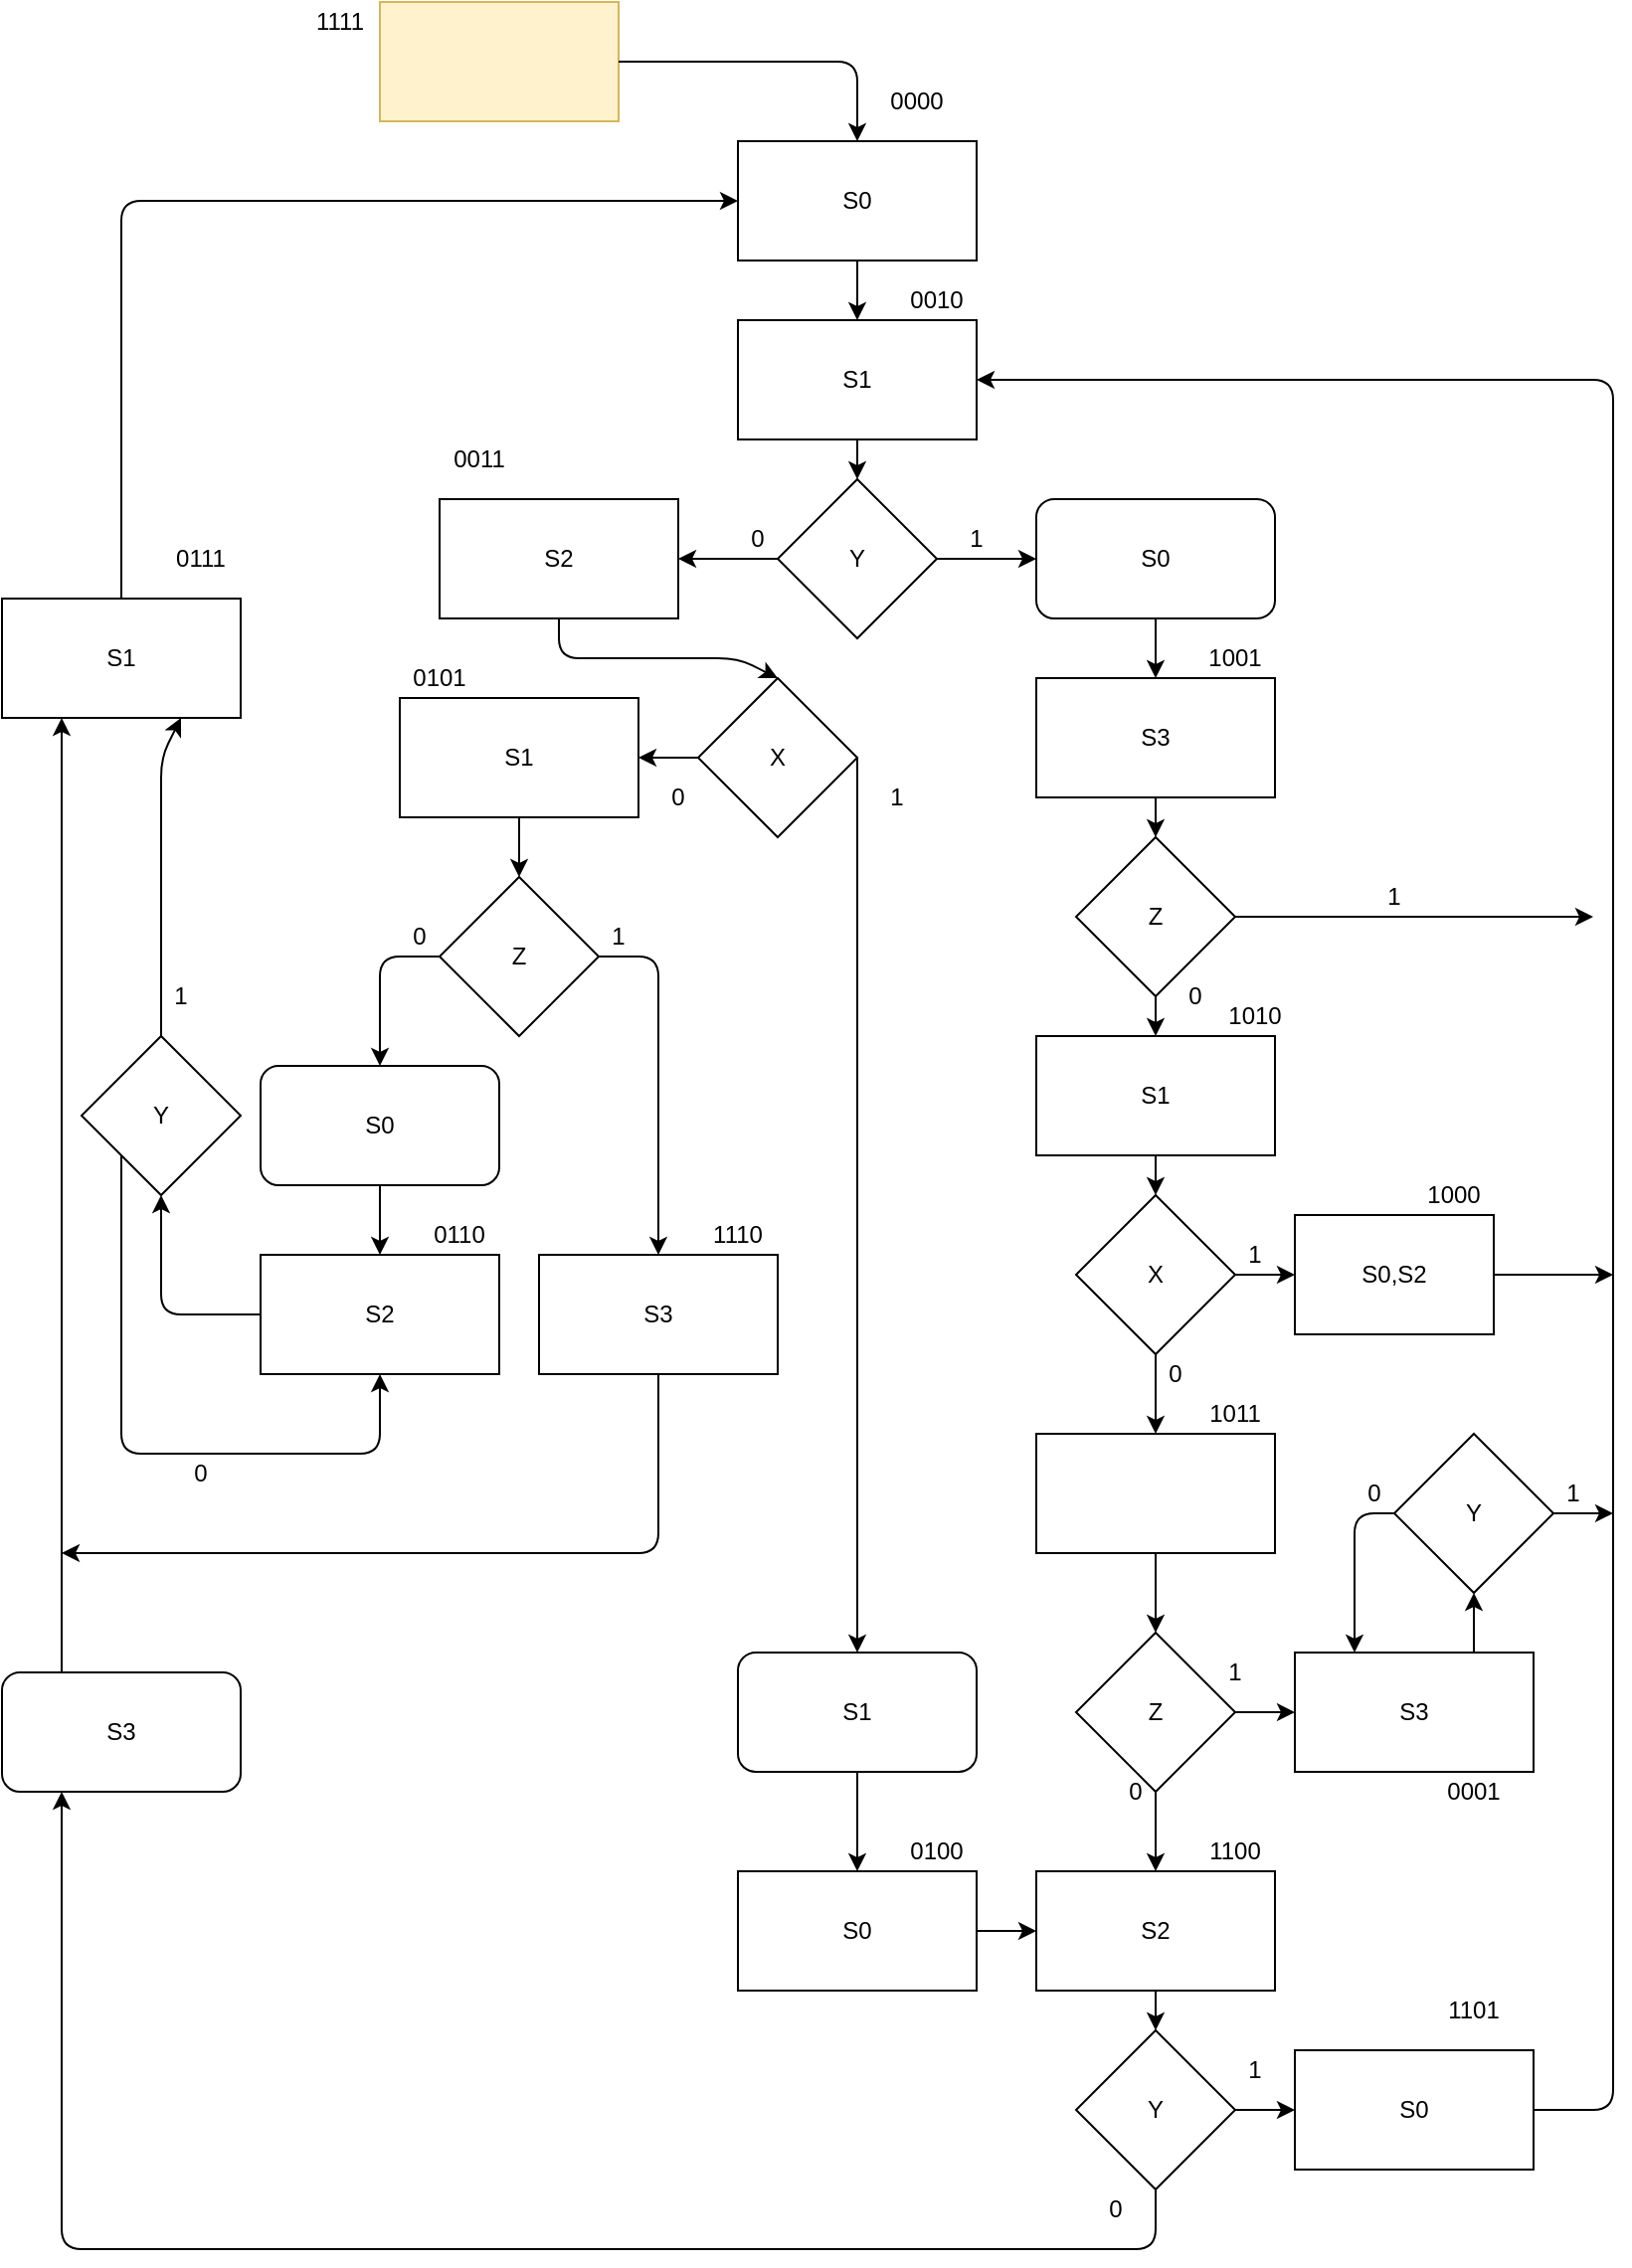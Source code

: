 <mxfile version="15.3.0" type="device"><diagram id="C5RBs43oDa-KdzZeNtuy" name="Page-1"><mxGraphModel dx="1001" dy="1668" grid="1" gridSize="10" guides="1" tooltips="1" connect="1" arrows="1" fold="1" page="1" pageScale="1" pageWidth="827" pageHeight="1169" math="0" shadow="0"><root><mxCell id="WIyWlLk6GJQsqaUBKTNV-0"/><mxCell id="WIyWlLk6GJQsqaUBKTNV-1" parent="WIyWlLk6GJQsqaUBKTNV-0"/><mxCell id="tjdg5S8-6P19GhVnbhiA-0" value="S0" style="rounded=0;whiteSpace=wrap;html=1;" parent="WIyWlLk6GJQsqaUBKTNV-1" vertex="1"><mxGeometry x="380" y="90" width="120" height="60" as="geometry"/></mxCell><mxCell id="tjdg5S8-6P19GhVnbhiA-1" value="S1" style="rounded=0;whiteSpace=wrap;html=1;" parent="WIyWlLk6GJQsqaUBKTNV-1" vertex="1"><mxGeometry x="380" y="180" width="120" height="60" as="geometry"/></mxCell><mxCell id="tjdg5S8-6P19GhVnbhiA-2" value="Y" style="rhombus;whiteSpace=wrap;html=1;" parent="WIyWlLk6GJQsqaUBKTNV-1" vertex="1"><mxGeometry x="400" y="260" width="80" height="80" as="geometry"/></mxCell><mxCell id="tjdg5S8-6P19GhVnbhiA-3" value="S2" style="rounded=0;whiteSpace=wrap;html=1;" parent="WIyWlLk6GJQsqaUBKTNV-1" vertex="1"><mxGeometry x="230" y="270" width="120" height="60" as="geometry"/></mxCell><mxCell id="tjdg5S8-6P19GhVnbhiA-4" value="" style="endArrow=classic;html=1;exitX=0;exitY=0.5;exitDx=0;exitDy=0;entryX=1;entryY=0.5;entryDx=0;entryDy=0;" parent="WIyWlLk6GJQsqaUBKTNV-1" source="tjdg5S8-6P19GhVnbhiA-2" target="tjdg5S8-6P19GhVnbhiA-3" edge="1"><mxGeometry width="50" height="50" relative="1" as="geometry"><mxPoint x="490" y="430" as="sourcePoint"/><mxPoint x="540" y="380" as="targetPoint"/></mxGeometry></mxCell><mxCell id="tjdg5S8-6P19GhVnbhiA-5" value="" style="endArrow=classic;html=1;exitX=0.5;exitY=1;exitDx=0;exitDy=0;" parent="WIyWlLk6GJQsqaUBKTNV-1" source="tjdg5S8-6P19GhVnbhiA-1" target="tjdg5S8-6P19GhVnbhiA-2" edge="1"><mxGeometry width="50" height="50" relative="1" as="geometry"><mxPoint x="490" y="430" as="sourcePoint"/><mxPoint x="540" y="380" as="targetPoint"/></mxGeometry></mxCell><mxCell id="tjdg5S8-6P19GhVnbhiA-6" value="" style="endArrow=classic;html=1;exitX=0.5;exitY=1;exitDx=0;exitDy=0;entryX=0.5;entryY=0;entryDx=0;entryDy=0;" parent="WIyWlLk6GJQsqaUBKTNV-1" source="tjdg5S8-6P19GhVnbhiA-0" target="tjdg5S8-6P19GhVnbhiA-1" edge="1"><mxGeometry width="50" height="50" relative="1" as="geometry"><mxPoint x="490" y="430" as="sourcePoint"/><mxPoint x="540" y="380" as="targetPoint"/></mxGeometry></mxCell><mxCell id="tjdg5S8-6P19GhVnbhiA-7" value="" style="rounded=0;whiteSpace=wrap;html=1;fillColor=#fff2cc;strokeColor=#d6b656;" parent="WIyWlLk6GJQsqaUBKTNV-1" vertex="1"><mxGeometry x="200" y="20" width="120" height="60" as="geometry"/></mxCell><mxCell id="tjdg5S8-6P19GhVnbhiA-9" value="S0" style="rounded=1;whiteSpace=wrap;html=1;" parent="WIyWlLk6GJQsqaUBKTNV-1" vertex="1"><mxGeometry x="530" y="270" width="120" height="60" as="geometry"/></mxCell><mxCell id="tjdg5S8-6P19GhVnbhiA-10" value="" style="endArrow=classic;html=1;exitX=1;exitY=0.5;exitDx=0;exitDy=0;entryX=0;entryY=0.5;entryDx=0;entryDy=0;" parent="WIyWlLk6GJQsqaUBKTNV-1" source="tjdg5S8-6P19GhVnbhiA-2" target="tjdg5S8-6P19GhVnbhiA-9" edge="1"><mxGeometry width="50" height="50" relative="1" as="geometry"><mxPoint x="490" y="200" as="sourcePoint"/><mxPoint x="540" y="150" as="targetPoint"/></mxGeometry></mxCell><mxCell id="tjdg5S8-6P19GhVnbhiA-11" value="S3" style="rounded=0;whiteSpace=wrap;html=1;" parent="WIyWlLk6GJQsqaUBKTNV-1" vertex="1"><mxGeometry x="530" y="360" width="120" height="60" as="geometry"/></mxCell><mxCell id="tjdg5S8-6P19GhVnbhiA-12" value="" style="endArrow=classic;html=1;exitX=0.5;exitY=1;exitDx=0;exitDy=0;entryX=0.5;entryY=0;entryDx=0;entryDy=0;" parent="WIyWlLk6GJQsqaUBKTNV-1" source="tjdg5S8-6P19GhVnbhiA-9" target="tjdg5S8-6P19GhVnbhiA-11" edge="1"><mxGeometry width="50" height="50" relative="1" as="geometry"><mxPoint x="490" y="200" as="sourcePoint"/><mxPoint x="540" y="150" as="targetPoint"/></mxGeometry></mxCell><mxCell id="tjdg5S8-6P19GhVnbhiA-13" value="Z" style="rhombus;whiteSpace=wrap;html=1;" parent="WIyWlLk6GJQsqaUBKTNV-1" vertex="1"><mxGeometry x="550" y="440" width="80" height="80" as="geometry"/></mxCell><mxCell id="tjdg5S8-6P19GhVnbhiA-14" value="" style="endArrow=classic;html=1;exitX=0.5;exitY=1;exitDx=0;exitDy=0;entryX=0.5;entryY=0;entryDx=0;entryDy=0;" parent="WIyWlLk6GJQsqaUBKTNV-1" source="tjdg5S8-6P19GhVnbhiA-11" target="tjdg5S8-6P19GhVnbhiA-13" edge="1"><mxGeometry width="50" height="50" relative="1" as="geometry"><mxPoint x="490" y="200" as="sourcePoint"/><mxPoint x="540" y="150" as="targetPoint"/></mxGeometry></mxCell><mxCell id="tjdg5S8-6P19GhVnbhiA-15" value="" style="endArrow=classic;html=1;exitX=1;exitY=0.5;exitDx=0;exitDy=0;" parent="WIyWlLk6GJQsqaUBKTNV-1" source="tjdg5S8-6P19GhVnbhiA-13" edge="1"><mxGeometry width="50" height="50" relative="1" as="geometry"><mxPoint x="490" y="580" as="sourcePoint"/><mxPoint x="810" y="480" as="targetPoint"/></mxGeometry></mxCell><mxCell id="tjdg5S8-6P19GhVnbhiA-17" value="S1" style="rounded=0;whiteSpace=wrap;html=1;" parent="WIyWlLk6GJQsqaUBKTNV-1" vertex="1"><mxGeometry x="530" y="540" width="120" height="60" as="geometry"/></mxCell><mxCell id="tjdg5S8-6P19GhVnbhiA-18" value="" style="endArrow=classic;html=1;exitX=0.5;exitY=1;exitDx=0;exitDy=0;entryX=0.5;entryY=0;entryDx=0;entryDy=0;" parent="WIyWlLk6GJQsqaUBKTNV-1" source="tjdg5S8-6P19GhVnbhiA-13" target="tjdg5S8-6P19GhVnbhiA-17" edge="1"><mxGeometry width="50" height="50" relative="1" as="geometry"><mxPoint x="490" y="580" as="sourcePoint"/><mxPoint x="540" y="530" as="targetPoint"/></mxGeometry></mxCell><mxCell id="tjdg5S8-6P19GhVnbhiA-19" value="X" style="rhombus;whiteSpace=wrap;html=1;" parent="WIyWlLk6GJQsqaUBKTNV-1" vertex="1"><mxGeometry x="550" y="620" width="80" height="80" as="geometry"/></mxCell><mxCell id="tjdg5S8-6P19GhVnbhiA-20" value="" style="endArrow=classic;html=1;exitX=0.5;exitY=1;exitDx=0;exitDy=0;entryX=0.5;entryY=0;entryDx=0;entryDy=0;" parent="WIyWlLk6GJQsqaUBKTNV-1" source="tjdg5S8-6P19GhVnbhiA-17" target="tjdg5S8-6P19GhVnbhiA-19" edge="1"><mxGeometry width="50" height="50" relative="1" as="geometry"><mxPoint x="490" y="690" as="sourcePoint"/><mxPoint x="540" y="640" as="targetPoint"/></mxGeometry></mxCell><mxCell id="tjdg5S8-6P19GhVnbhiA-21" value="S0,S2" style="rounded=0;whiteSpace=wrap;html=1;" parent="WIyWlLk6GJQsqaUBKTNV-1" vertex="1"><mxGeometry x="660" y="630" width="100" height="60" as="geometry"/></mxCell><mxCell id="tjdg5S8-6P19GhVnbhiA-22" value="" style="endArrow=classic;html=1;exitX=1;exitY=0.5;exitDx=0;exitDy=0;entryX=0;entryY=0.5;entryDx=0;entryDy=0;" parent="WIyWlLk6GJQsqaUBKTNV-1" source="tjdg5S8-6P19GhVnbhiA-19" target="tjdg5S8-6P19GhVnbhiA-21" edge="1"><mxGeometry width="50" height="50" relative="1" as="geometry"><mxPoint x="540" y="800" as="sourcePoint"/><mxPoint x="590" y="750" as="targetPoint"/></mxGeometry></mxCell><mxCell id="tjdg5S8-6P19GhVnbhiA-23" value="" style="rounded=0;whiteSpace=wrap;html=1;" parent="WIyWlLk6GJQsqaUBKTNV-1" vertex="1"><mxGeometry x="530" y="740" width="120" height="60" as="geometry"/></mxCell><mxCell id="tjdg5S8-6P19GhVnbhiA-24" value="" style="endArrow=classic;html=1;exitX=0.5;exitY=1;exitDx=0;exitDy=0;entryX=0.5;entryY=0;entryDx=0;entryDy=0;" parent="WIyWlLk6GJQsqaUBKTNV-1" source="tjdg5S8-6P19GhVnbhiA-19" target="tjdg5S8-6P19GhVnbhiA-23" edge="1"><mxGeometry width="50" height="50" relative="1" as="geometry"><mxPoint x="400" y="820" as="sourcePoint"/><mxPoint x="450" y="770" as="targetPoint"/></mxGeometry></mxCell><mxCell id="tjdg5S8-6P19GhVnbhiA-25" value="Z" style="rhombus;whiteSpace=wrap;html=1;" parent="WIyWlLk6GJQsqaUBKTNV-1" vertex="1"><mxGeometry x="550" y="840" width="80" height="80" as="geometry"/></mxCell><mxCell id="tjdg5S8-6P19GhVnbhiA-26" value="S3" style="rounded=0;whiteSpace=wrap;html=1;" parent="WIyWlLk6GJQsqaUBKTNV-1" vertex="1"><mxGeometry x="660" y="850" width="120" height="60" as="geometry"/></mxCell><mxCell id="tjdg5S8-6P19GhVnbhiA-27" value="" style="endArrow=classic;html=1;exitX=0.5;exitY=1;exitDx=0;exitDy=0;entryX=0.5;entryY=0;entryDx=0;entryDy=0;" parent="WIyWlLk6GJQsqaUBKTNV-1" source="tjdg5S8-6P19GhVnbhiA-23" target="tjdg5S8-6P19GhVnbhiA-25" edge="1"><mxGeometry width="50" height="50" relative="1" as="geometry"><mxPoint x="400" y="820" as="sourcePoint"/><mxPoint x="450" y="770" as="targetPoint"/></mxGeometry></mxCell><mxCell id="tjdg5S8-6P19GhVnbhiA-28" value="" style="endArrow=classic;html=1;exitX=1;exitY=0.5;exitDx=0;exitDy=0;entryX=0;entryY=0.5;entryDx=0;entryDy=0;" parent="WIyWlLk6GJQsqaUBKTNV-1" source="tjdg5S8-6P19GhVnbhiA-25" target="tjdg5S8-6P19GhVnbhiA-26" edge="1"><mxGeometry width="50" height="50" relative="1" as="geometry"><mxPoint x="400" y="820" as="sourcePoint"/><mxPoint x="450" y="770" as="targetPoint"/></mxGeometry></mxCell><mxCell id="tjdg5S8-6P19GhVnbhiA-29" value="Y" style="rhombus;whiteSpace=wrap;html=1;" parent="WIyWlLk6GJQsqaUBKTNV-1" vertex="1"><mxGeometry x="710" y="740" width="80" height="80" as="geometry"/></mxCell><mxCell id="tjdg5S8-6P19GhVnbhiA-30" value="" style="endArrow=classic;html=1;exitX=0.75;exitY=0;exitDx=0;exitDy=0;entryX=0.5;entryY=1;entryDx=0;entryDy=0;" parent="WIyWlLk6GJQsqaUBKTNV-1" source="tjdg5S8-6P19GhVnbhiA-26" target="tjdg5S8-6P19GhVnbhiA-29" edge="1"><mxGeometry width="50" height="50" relative="1" as="geometry"><mxPoint x="400" y="820" as="sourcePoint"/><mxPoint x="450" y="770" as="targetPoint"/></mxGeometry></mxCell><mxCell id="tjdg5S8-6P19GhVnbhiA-31" value="" style="endArrow=classic;html=1;exitX=0;exitY=0.5;exitDx=0;exitDy=0;entryX=0.25;entryY=0;entryDx=0;entryDy=0;" parent="WIyWlLk6GJQsqaUBKTNV-1" source="tjdg5S8-6P19GhVnbhiA-29" target="tjdg5S8-6P19GhVnbhiA-26" edge="1"><mxGeometry width="50" height="50" relative="1" as="geometry"><mxPoint x="400" y="820" as="sourcePoint"/><mxPoint x="450" y="770" as="targetPoint"/><Array as="points"><mxPoint x="690" y="780"/></Array></mxGeometry></mxCell><mxCell id="tjdg5S8-6P19GhVnbhiA-32" value="S2" style="rounded=0;whiteSpace=wrap;html=1;" parent="WIyWlLk6GJQsqaUBKTNV-1" vertex="1"><mxGeometry x="530" y="960" width="120" height="60" as="geometry"/></mxCell><mxCell id="tjdg5S8-6P19GhVnbhiA-33" value="" style="endArrow=classic;html=1;exitX=0.5;exitY=1;exitDx=0;exitDy=0;entryX=0.5;entryY=0;entryDx=0;entryDy=0;" parent="WIyWlLk6GJQsqaUBKTNV-1" source="tjdg5S8-6P19GhVnbhiA-25" target="tjdg5S8-6P19GhVnbhiA-32" edge="1"><mxGeometry width="50" height="50" relative="1" as="geometry"><mxPoint x="400" y="820" as="sourcePoint"/><mxPoint x="450" y="770" as="targetPoint"/></mxGeometry></mxCell><mxCell id="tjdg5S8-6P19GhVnbhiA-34" value="Y" style="rhombus;whiteSpace=wrap;html=1;" parent="WIyWlLk6GJQsqaUBKTNV-1" vertex="1"><mxGeometry x="550" y="1040" width="80" height="80" as="geometry"/></mxCell><mxCell id="tjdg5S8-6P19GhVnbhiA-35" value="" style="endArrow=classic;html=1;exitX=0.5;exitY=1;exitDx=0;exitDy=0;entryX=0.5;entryY=0;entryDx=0;entryDy=0;" parent="WIyWlLk6GJQsqaUBKTNV-1" source="tjdg5S8-6P19GhVnbhiA-32" target="tjdg5S8-6P19GhVnbhiA-34" edge="1"><mxGeometry width="50" height="50" relative="1" as="geometry"><mxPoint x="400" y="820" as="sourcePoint"/><mxPoint x="450" y="770" as="targetPoint"/></mxGeometry></mxCell><mxCell id="tjdg5S8-6P19GhVnbhiA-36" value="S0" style="rounded=0;whiteSpace=wrap;html=1;" parent="WIyWlLk6GJQsqaUBKTNV-1" vertex="1"><mxGeometry x="660" y="1050" width="120" height="60" as="geometry"/></mxCell><mxCell id="tjdg5S8-6P19GhVnbhiA-37" value="" style="endArrow=classic;html=1;exitX=1;exitY=0.5;exitDx=0;exitDy=0;entryX=0;entryY=0.5;entryDx=0;entryDy=0;" parent="WIyWlLk6GJQsqaUBKTNV-1" source="tjdg5S8-6P19GhVnbhiA-34" target="tjdg5S8-6P19GhVnbhiA-36" edge="1"><mxGeometry width="50" height="50" relative="1" as="geometry"><mxPoint x="400" y="820" as="sourcePoint"/><mxPoint x="450" y="770" as="targetPoint"/></mxGeometry></mxCell><mxCell id="tjdg5S8-6P19GhVnbhiA-38" value="" style="endArrow=classic;html=1;exitX=1;exitY=0.5;exitDx=0;exitDy=0;entryX=1;entryY=0.5;entryDx=0;entryDy=0;" parent="WIyWlLk6GJQsqaUBKTNV-1" source="tjdg5S8-6P19GhVnbhiA-36" target="tjdg5S8-6P19GhVnbhiA-1" edge="1"><mxGeometry width="50" height="50" relative="1" as="geometry"><mxPoint x="400" y="780" as="sourcePoint"/><mxPoint x="450" y="730" as="targetPoint"/><Array as="points"><mxPoint x="820" y="1080"/><mxPoint x="820" y="210"/></Array></mxGeometry></mxCell><mxCell id="tjdg5S8-6P19GhVnbhiA-39" value="" style="endArrow=classic;html=1;exitX=1;exitY=0.5;exitDx=0;exitDy=0;" parent="WIyWlLk6GJQsqaUBKTNV-1" source="tjdg5S8-6P19GhVnbhiA-29" edge="1"><mxGeometry width="50" height="50" relative="1" as="geometry"><mxPoint x="400" y="560" as="sourcePoint"/><mxPoint x="820" y="780" as="targetPoint"/></mxGeometry></mxCell><mxCell id="tjdg5S8-6P19GhVnbhiA-40" value="" style="endArrow=classic;html=1;exitX=1;exitY=0.5;exitDx=0;exitDy=0;" parent="WIyWlLk6GJQsqaUBKTNV-1" source="tjdg5S8-6P19GhVnbhiA-21" edge="1"><mxGeometry width="50" height="50" relative="1" as="geometry"><mxPoint x="400" y="560" as="sourcePoint"/><mxPoint x="820" y="660" as="targetPoint"/></mxGeometry></mxCell><mxCell id="tjdg5S8-6P19GhVnbhiA-42" value="X" style="rhombus;whiteSpace=wrap;html=1;" parent="WIyWlLk6GJQsqaUBKTNV-1" vertex="1"><mxGeometry x="360" y="360" width="80" height="80" as="geometry"/></mxCell><mxCell id="tjdg5S8-6P19GhVnbhiA-43" value="" style="endArrow=classic;html=1;exitX=0.5;exitY=1;exitDx=0;exitDy=0;entryX=0.5;entryY=0;entryDx=0;entryDy=0;" parent="WIyWlLk6GJQsqaUBKTNV-1" source="tjdg5S8-6P19GhVnbhiA-3" target="tjdg5S8-6P19GhVnbhiA-42" edge="1"><mxGeometry width="50" height="50" relative="1" as="geometry"><mxPoint x="400" y="650" as="sourcePoint"/><mxPoint x="290" y="370" as="targetPoint"/><Array as="points"><mxPoint x="290" y="350"/><mxPoint x="380" y="350"/></Array></mxGeometry></mxCell><mxCell id="tjdg5S8-6P19GhVnbhiA-44" value="S1" style="rounded=1;whiteSpace=wrap;html=1;" parent="WIyWlLk6GJQsqaUBKTNV-1" vertex="1"><mxGeometry x="380" y="850" width="120" height="60" as="geometry"/></mxCell><mxCell id="tjdg5S8-6P19GhVnbhiA-45" value="S1" style="rounded=0;whiteSpace=wrap;html=1;" parent="WIyWlLk6GJQsqaUBKTNV-1" vertex="1"><mxGeometry x="210" y="370" width="120" height="60" as="geometry"/></mxCell><mxCell id="tjdg5S8-6P19GhVnbhiA-46" value="" style="endArrow=classic;html=1;exitX=1;exitY=0.5;exitDx=0;exitDy=0;entryX=0.5;entryY=0;entryDx=0;entryDy=0;" parent="WIyWlLk6GJQsqaUBKTNV-1" source="tjdg5S8-6P19GhVnbhiA-42" target="tjdg5S8-6P19GhVnbhiA-44" edge="1"><mxGeometry width="50" height="50" relative="1" as="geometry"><mxPoint x="400" y="680" as="sourcePoint"/><mxPoint x="450" y="630" as="targetPoint"/><Array as="points"><mxPoint x="440" y="560"/></Array></mxGeometry></mxCell><mxCell id="tjdg5S8-6P19GhVnbhiA-47" value="" style="endArrow=classic;html=1;exitX=0;exitY=0.5;exitDx=0;exitDy=0;" parent="WIyWlLk6GJQsqaUBKTNV-1" source="tjdg5S8-6P19GhVnbhiA-42" target="tjdg5S8-6P19GhVnbhiA-45" edge="1"><mxGeometry width="50" height="50" relative="1" as="geometry"><mxPoint x="400" y="680" as="sourcePoint"/><mxPoint x="450" y="630" as="targetPoint"/></mxGeometry></mxCell><mxCell id="tjdg5S8-6P19GhVnbhiA-48" value="S0" style="rounded=0;whiteSpace=wrap;html=1;" parent="WIyWlLk6GJQsqaUBKTNV-1" vertex="1"><mxGeometry x="380" y="960" width="120" height="60" as="geometry"/></mxCell><mxCell id="tjdg5S8-6P19GhVnbhiA-49" value="" style="endArrow=classic;html=1;exitX=0.5;exitY=1;exitDx=0;exitDy=0;entryX=0.5;entryY=0;entryDx=0;entryDy=0;" parent="WIyWlLk6GJQsqaUBKTNV-1" source="tjdg5S8-6P19GhVnbhiA-44" target="tjdg5S8-6P19GhVnbhiA-48" edge="1"><mxGeometry width="50" height="50" relative="1" as="geometry"><mxPoint x="400" y="680" as="sourcePoint"/><mxPoint x="450" y="630" as="targetPoint"/></mxGeometry></mxCell><mxCell id="tjdg5S8-6P19GhVnbhiA-50" value="" style="endArrow=classic;html=1;exitX=1;exitY=0.5;exitDx=0;exitDy=0;entryX=0;entryY=0.5;entryDx=0;entryDy=0;" parent="WIyWlLk6GJQsqaUBKTNV-1" source="tjdg5S8-6P19GhVnbhiA-48" target="tjdg5S8-6P19GhVnbhiA-32" edge="1"><mxGeometry width="50" height="50" relative="1" as="geometry"><mxPoint x="400" y="1080" as="sourcePoint"/><mxPoint x="450" y="1030" as="targetPoint"/></mxGeometry></mxCell><mxCell id="tjdg5S8-6P19GhVnbhiA-52" value="" style="endArrow=classic;html=1;exitX=0.5;exitY=1;exitDx=0;exitDy=0;entryX=0.25;entryY=1;entryDx=0;entryDy=0;" parent="WIyWlLk6GJQsqaUBKTNV-1" source="tjdg5S8-6P19GhVnbhiA-34" target="tjdg5S8-6P19GhVnbhiA-68" edge="1"><mxGeometry width="50" height="50" relative="1" as="geometry"><mxPoint x="400" y="840" as="sourcePoint"/><mxPoint x="40" y="510" as="targetPoint"/><Array as="points"><mxPoint x="590" y="1150"/><mxPoint x="40" y="1150"/></Array></mxGeometry></mxCell><mxCell id="tjdg5S8-6P19GhVnbhiA-53" value="Z" style="rhombus;whiteSpace=wrap;html=1;" parent="WIyWlLk6GJQsqaUBKTNV-1" vertex="1"><mxGeometry x="230" y="460" width="80" height="80" as="geometry"/></mxCell><mxCell id="tjdg5S8-6P19GhVnbhiA-54" value="" style="endArrow=classic;html=1;exitX=0.5;exitY=1;exitDx=0;exitDy=0;entryX=0.5;entryY=0;entryDx=0;entryDy=0;" parent="WIyWlLk6GJQsqaUBKTNV-1" source="tjdg5S8-6P19GhVnbhiA-45" target="tjdg5S8-6P19GhVnbhiA-53" edge="1"><mxGeometry width="50" height="50" relative="1" as="geometry"><mxPoint x="400" y="620" as="sourcePoint"/><mxPoint x="450" y="570" as="targetPoint"/></mxGeometry></mxCell><mxCell id="tjdg5S8-6P19GhVnbhiA-56" value="S0" style="rounded=1;whiteSpace=wrap;html=1;" parent="WIyWlLk6GJQsqaUBKTNV-1" vertex="1"><mxGeometry x="140" y="555" width="120" height="60" as="geometry"/></mxCell><mxCell id="tjdg5S8-6P19GhVnbhiA-57" value="" style="endArrow=classic;html=1;exitX=1;exitY=0.5;exitDx=0;exitDy=0;entryX=0.5;entryY=0;entryDx=0;entryDy=0;" parent="WIyWlLk6GJQsqaUBKTNV-1" source="tjdg5S8-6P19GhVnbhiA-53" target="tjdg5S8-6P19GhVnbhiA-62" edge="1"><mxGeometry width="50" height="50" relative="1" as="geometry"><mxPoint x="400" y="620" as="sourcePoint"/><mxPoint x="340" y="555" as="targetPoint"/><Array as="points"><mxPoint x="340" y="500"/></Array></mxGeometry></mxCell><mxCell id="tjdg5S8-6P19GhVnbhiA-58" value="" style="endArrow=classic;html=1;exitX=0;exitY=0.5;exitDx=0;exitDy=0;entryX=0.5;entryY=0;entryDx=0;entryDy=0;" parent="WIyWlLk6GJQsqaUBKTNV-1" source="tjdg5S8-6P19GhVnbhiA-53" target="tjdg5S8-6P19GhVnbhiA-56" edge="1"><mxGeometry width="50" height="50" relative="1" as="geometry"><mxPoint x="400" y="620" as="sourcePoint"/><mxPoint x="450" y="570" as="targetPoint"/><Array as="points"><mxPoint x="200" y="500"/></Array></mxGeometry></mxCell><mxCell id="tjdg5S8-6P19GhVnbhiA-59" value="S2" style="rounded=0;whiteSpace=wrap;html=1;" parent="WIyWlLk6GJQsqaUBKTNV-1" vertex="1"><mxGeometry x="140" y="650" width="120" height="60" as="geometry"/></mxCell><mxCell id="tjdg5S8-6P19GhVnbhiA-60" value="" style="endArrow=classic;html=1;exitX=0.5;exitY=1;exitDx=0;exitDy=0;entryX=0.5;entryY=0;entryDx=0;entryDy=0;" parent="WIyWlLk6GJQsqaUBKTNV-1" source="tjdg5S8-6P19GhVnbhiA-56" target="tjdg5S8-6P19GhVnbhiA-59" edge="1"><mxGeometry width="50" height="50" relative="1" as="geometry"><mxPoint x="400" y="620" as="sourcePoint"/><mxPoint x="450" y="570" as="targetPoint"/></mxGeometry></mxCell><mxCell id="tjdg5S8-6P19GhVnbhiA-62" value="S3" style="rounded=0;whiteSpace=wrap;html=1;" parent="WIyWlLk6GJQsqaUBKTNV-1" vertex="1"><mxGeometry x="280" y="650" width="120" height="60" as="geometry"/></mxCell><mxCell id="tjdg5S8-6P19GhVnbhiA-64" value="" style="endArrow=classic;html=1;exitX=0.5;exitY=1;exitDx=0;exitDy=0;" parent="WIyWlLk6GJQsqaUBKTNV-1" source="tjdg5S8-6P19GhVnbhiA-62" edge="1"><mxGeometry width="50" height="50" relative="1" as="geometry"><mxPoint x="400" y="620" as="sourcePoint"/><mxPoint x="40" y="800" as="targetPoint"/><Array as="points"><mxPoint x="340" y="760"/><mxPoint x="340" y="800"/></Array></mxGeometry></mxCell><mxCell id="tjdg5S8-6P19GhVnbhiA-65" value="Y" style="rhombus;whiteSpace=wrap;html=1;" parent="WIyWlLk6GJQsqaUBKTNV-1" vertex="1"><mxGeometry x="50" y="540" width="80" height="80" as="geometry"/></mxCell><mxCell id="tjdg5S8-6P19GhVnbhiA-66" value="" style="endArrow=classic;html=1;exitX=0;exitY=0.5;exitDx=0;exitDy=0;entryX=0.5;entryY=1;entryDx=0;entryDy=0;" parent="WIyWlLk6GJQsqaUBKTNV-1" source="tjdg5S8-6P19GhVnbhiA-59" target="tjdg5S8-6P19GhVnbhiA-65" edge="1"><mxGeometry width="50" height="50" relative="1" as="geometry"><mxPoint x="400" y="620" as="sourcePoint"/><mxPoint x="450" y="570" as="targetPoint"/><Array as="points"><mxPoint x="90" y="680"/></Array></mxGeometry></mxCell><mxCell id="tjdg5S8-6P19GhVnbhiA-67" value="" style="endArrow=classic;html=1;exitX=0;exitY=1;exitDx=0;exitDy=0;entryX=0.5;entryY=1;entryDx=0;entryDy=0;" parent="WIyWlLk6GJQsqaUBKTNV-1" source="tjdg5S8-6P19GhVnbhiA-65" target="tjdg5S8-6P19GhVnbhiA-59" edge="1"><mxGeometry width="50" height="50" relative="1" as="geometry"><mxPoint x="400" y="620" as="sourcePoint"/><mxPoint x="70" y="760" as="targetPoint"/><Array as="points"><mxPoint x="70" y="750"/><mxPoint x="200" y="750"/></Array></mxGeometry></mxCell><mxCell id="tjdg5S8-6P19GhVnbhiA-68" value="S3" style="rounded=1;whiteSpace=wrap;html=1;" parent="WIyWlLk6GJQsqaUBKTNV-1" vertex="1"><mxGeometry x="10" y="860" width="120" height="60" as="geometry"/></mxCell><mxCell id="tjdg5S8-6P19GhVnbhiA-69" value="" style="endArrow=classic;html=1;exitX=0.5;exitY=0;exitDx=0;exitDy=0;entryX=0.75;entryY=1;entryDx=0;entryDy=0;" parent="WIyWlLk6GJQsqaUBKTNV-1" source="tjdg5S8-6P19GhVnbhiA-65" target="tjdg5S8-6P19GhVnbhiA-70" edge="1"><mxGeometry width="50" height="50" relative="1" as="geometry"><mxPoint x="400" y="580" as="sourcePoint"/><mxPoint x="450" y="530" as="targetPoint"/><Array as="points"><mxPoint x="90" y="400"/></Array></mxGeometry></mxCell><mxCell id="tjdg5S8-6P19GhVnbhiA-70" value="S1" style="rounded=0;whiteSpace=wrap;html=1;" parent="WIyWlLk6GJQsqaUBKTNV-1" vertex="1"><mxGeometry x="10" y="320" width="120" height="60" as="geometry"/></mxCell><mxCell id="tjdg5S8-6P19GhVnbhiA-71" value="" style="endArrow=classic;html=1;exitX=0.25;exitY=0;exitDx=0;exitDy=0;entryX=0.25;entryY=1;entryDx=0;entryDy=0;" parent="WIyWlLk6GJQsqaUBKTNV-1" source="tjdg5S8-6P19GhVnbhiA-68" target="tjdg5S8-6P19GhVnbhiA-70" edge="1"><mxGeometry width="50" height="50" relative="1" as="geometry"><mxPoint x="400" y="570" as="sourcePoint"/><mxPoint x="450" y="520" as="targetPoint"/></mxGeometry></mxCell><mxCell id="tjdg5S8-6P19GhVnbhiA-72" value="" style="endArrow=classic;html=1;exitX=0.5;exitY=0;exitDx=0;exitDy=0;entryX=0;entryY=0.5;entryDx=0;entryDy=0;" parent="WIyWlLk6GJQsqaUBKTNV-1" source="tjdg5S8-6P19GhVnbhiA-70" target="tjdg5S8-6P19GhVnbhiA-0" edge="1"><mxGeometry width="50" height="50" relative="1" as="geometry"><mxPoint x="400" y="220" as="sourcePoint"/><mxPoint x="450" y="170" as="targetPoint"/><Array as="points"><mxPoint x="70" y="120"/></Array></mxGeometry></mxCell><mxCell id="tjdg5S8-6P19GhVnbhiA-73" value="" style="endArrow=classic;html=1;exitX=1;exitY=0.5;exitDx=0;exitDy=0;entryX=0.5;entryY=0;entryDx=0;entryDy=0;" parent="WIyWlLk6GJQsqaUBKTNV-1" source="tjdg5S8-6P19GhVnbhiA-7" target="tjdg5S8-6P19GhVnbhiA-0" edge="1"><mxGeometry width="50" height="50" relative="1" as="geometry"><mxPoint x="400" y="220" as="sourcePoint"/><mxPoint x="450" y="170" as="targetPoint"/><Array as="points"><mxPoint x="440" y="50"/></Array></mxGeometry></mxCell><mxCell id="tjdg5S8-6P19GhVnbhiA-74" value="1111" style="text;html=1;strokeColor=none;fillColor=none;align=center;verticalAlign=middle;whiteSpace=wrap;rounded=0;" parent="WIyWlLk6GJQsqaUBKTNV-1" vertex="1"><mxGeometry x="160" y="20" width="40" height="20" as="geometry"/></mxCell><mxCell id="tjdg5S8-6P19GhVnbhiA-75" value="0111" style="text;html=1;strokeColor=none;fillColor=none;align=center;verticalAlign=middle;whiteSpace=wrap;rounded=0;" parent="WIyWlLk6GJQsqaUBKTNV-1" vertex="1"><mxGeometry x="90" y="290" width="40" height="20" as="geometry"/></mxCell><mxCell id="tjdg5S8-6P19GhVnbhiA-76" value="0000" style="text;html=1;strokeColor=none;fillColor=none;align=center;verticalAlign=middle;whiteSpace=wrap;rounded=0;" parent="WIyWlLk6GJQsqaUBKTNV-1" vertex="1"><mxGeometry x="450" y="60" width="40" height="20" as="geometry"/></mxCell><mxCell id="tjdg5S8-6P19GhVnbhiA-77" value="0010" style="text;html=1;strokeColor=none;fillColor=none;align=center;verticalAlign=middle;whiteSpace=wrap;rounded=0;" parent="WIyWlLk6GJQsqaUBKTNV-1" vertex="1"><mxGeometry x="460" y="160" width="40" height="20" as="geometry"/></mxCell><mxCell id="tjdg5S8-6P19GhVnbhiA-78" value="0011" style="text;html=1;strokeColor=none;fillColor=none;align=center;verticalAlign=middle;whiteSpace=wrap;rounded=0;" parent="WIyWlLk6GJQsqaUBKTNV-1" vertex="1"><mxGeometry x="230" y="240" width="40" height="20" as="geometry"/></mxCell><mxCell id="tjdg5S8-6P19GhVnbhiA-79" value="1001" style="text;html=1;strokeColor=none;fillColor=none;align=center;verticalAlign=middle;whiteSpace=wrap;rounded=0;" parent="WIyWlLk6GJQsqaUBKTNV-1" vertex="1"><mxGeometry x="610" y="340" width="40" height="20" as="geometry"/></mxCell><mxCell id="tjdg5S8-6P19GhVnbhiA-80" value="0101" style="text;html=1;strokeColor=none;fillColor=none;align=center;verticalAlign=middle;whiteSpace=wrap;rounded=0;" parent="WIyWlLk6GJQsqaUBKTNV-1" vertex="1"><mxGeometry x="210" y="350" width="40" height="20" as="geometry"/></mxCell><mxCell id="tjdg5S8-6P19GhVnbhiA-81" value="0110" style="text;html=1;strokeColor=none;fillColor=none;align=center;verticalAlign=middle;whiteSpace=wrap;rounded=0;" parent="WIyWlLk6GJQsqaUBKTNV-1" vertex="1"><mxGeometry x="220" y="630" width="40" height="20" as="geometry"/></mxCell><mxCell id="tjdg5S8-6P19GhVnbhiA-82" value="1110" style="text;html=1;strokeColor=none;fillColor=none;align=center;verticalAlign=middle;whiteSpace=wrap;rounded=0;" parent="WIyWlLk6GJQsqaUBKTNV-1" vertex="1"><mxGeometry x="360" y="630" width="40" height="20" as="geometry"/></mxCell><mxCell id="tjdg5S8-6P19GhVnbhiA-83" value="1000" style="text;html=1;strokeColor=none;fillColor=none;align=center;verticalAlign=middle;whiteSpace=wrap;rounded=0;" parent="WIyWlLk6GJQsqaUBKTNV-1" vertex="1"><mxGeometry x="720" y="610" width="40" height="20" as="geometry"/></mxCell><mxCell id="tjdg5S8-6P19GhVnbhiA-84" value="1011" style="text;html=1;strokeColor=none;fillColor=none;align=center;verticalAlign=middle;whiteSpace=wrap;rounded=0;" parent="WIyWlLk6GJQsqaUBKTNV-1" vertex="1"><mxGeometry x="610" y="720" width="40" height="20" as="geometry"/></mxCell><mxCell id="tjdg5S8-6P19GhVnbhiA-85" value="0001" style="text;html=1;strokeColor=none;fillColor=none;align=center;verticalAlign=middle;whiteSpace=wrap;rounded=0;" parent="WIyWlLk6GJQsqaUBKTNV-1" vertex="1"><mxGeometry x="730" y="910" width="40" height="20" as="geometry"/></mxCell><mxCell id="tjdg5S8-6P19GhVnbhiA-86" value="1101" style="text;html=1;strokeColor=none;fillColor=none;align=center;verticalAlign=middle;whiteSpace=wrap;rounded=0;" parent="WIyWlLk6GJQsqaUBKTNV-1" vertex="1"><mxGeometry x="730" y="1020" width="40" height="20" as="geometry"/></mxCell><mxCell id="tjdg5S8-6P19GhVnbhiA-88" value="1100" style="text;html=1;strokeColor=none;fillColor=none;align=center;verticalAlign=middle;whiteSpace=wrap;rounded=0;" parent="WIyWlLk6GJQsqaUBKTNV-1" vertex="1"><mxGeometry x="610" y="940" width="40" height="20" as="geometry"/></mxCell><mxCell id="tjdg5S8-6P19GhVnbhiA-89" value="0100" style="text;html=1;strokeColor=none;fillColor=none;align=center;verticalAlign=middle;whiteSpace=wrap;rounded=0;" parent="WIyWlLk6GJQsqaUBKTNV-1" vertex="1"><mxGeometry x="460" y="940" width="40" height="20" as="geometry"/></mxCell><mxCell id="tjdg5S8-6P19GhVnbhiA-90" value="1" style="text;html=1;strokeColor=none;fillColor=none;align=center;verticalAlign=middle;whiteSpace=wrap;rounded=0;" parent="WIyWlLk6GJQsqaUBKTNV-1" vertex="1"><mxGeometry x="480" y="280" width="40" height="20" as="geometry"/></mxCell><mxCell id="tjdg5S8-6P19GhVnbhiA-92" value="1" style="text;html=1;strokeColor=none;fillColor=none;align=center;verticalAlign=middle;whiteSpace=wrap;rounded=0;" parent="WIyWlLk6GJQsqaUBKTNV-1" vertex="1"><mxGeometry x="690" y="460" width="40" height="20" as="geometry"/></mxCell><mxCell id="tjdg5S8-6P19GhVnbhiA-93" value="1" style="text;html=1;strokeColor=none;fillColor=none;align=center;verticalAlign=middle;whiteSpace=wrap;rounded=0;" parent="WIyWlLk6GJQsqaUBKTNV-1" vertex="1"><mxGeometry x="620" y="640" width="40" height="20" as="geometry"/></mxCell><mxCell id="tjdg5S8-6P19GhVnbhiA-94" value="1" style="text;html=1;strokeColor=none;fillColor=none;align=center;verticalAlign=middle;whiteSpace=wrap;rounded=0;" parent="WIyWlLk6GJQsqaUBKTNV-1" vertex="1"><mxGeometry x="610" y="850" width="40" height="20" as="geometry"/></mxCell><mxCell id="tjdg5S8-6P19GhVnbhiA-95" value="1" style="text;html=1;strokeColor=none;fillColor=none;align=center;verticalAlign=middle;whiteSpace=wrap;rounded=0;" parent="WIyWlLk6GJQsqaUBKTNV-1" vertex="1"><mxGeometry x="780" y="760" width="40" height="20" as="geometry"/></mxCell><mxCell id="tjdg5S8-6P19GhVnbhiA-96" value="1" style="text;html=1;strokeColor=none;fillColor=none;align=center;verticalAlign=middle;whiteSpace=wrap;rounded=0;" parent="WIyWlLk6GJQsqaUBKTNV-1" vertex="1"><mxGeometry x="620" y="1050" width="40" height="20" as="geometry"/></mxCell><mxCell id="tjdg5S8-6P19GhVnbhiA-97" value="1" style="text;html=1;strokeColor=none;fillColor=none;align=center;verticalAlign=middle;whiteSpace=wrap;rounded=0;" parent="WIyWlLk6GJQsqaUBKTNV-1" vertex="1"><mxGeometry x="300" y="480" width="40" height="20" as="geometry"/></mxCell><mxCell id="tjdg5S8-6P19GhVnbhiA-98" value="1" style="text;html=1;strokeColor=none;fillColor=none;align=center;verticalAlign=middle;whiteSpace=wrap;rounded=0;" parent="WIyWlLk6GJQsqaUBKTNV-1" vertex="1"><mxGeometry x="440" y="410" width="40" height="20" as="geometry"/></mxCell><mxCell id="tjdg5S8-6P19GhVnbhiA-99" value="1" style="text;html=1;strokeColor=none;fillColor=none;align=center;verticalAlign=middle;whiteSpace=wrap;rounded=0;" parent="WIyWlLk6GJQsqaUBKTNV-1" vertex="1"><mxGeometry x="80" y="510" width="40" height="20" as="geometry"/></mxCell><mxCell id="tjdg5S8-6P19GhVnbhiA-100" value="0" style="text;html=1;strokeColor=none;fillColor=none;align=center;verticalAlign=middle;whiteSpace=wrap;rounded=0;" parent="WIyWlLk6GJQsqaUBKTNV-1" vertex="1"><mxGeometry x="90" y="750" width="40" height="20" as="geometry"/></mxCell><mxCell id="tjdg5S8-6P19GhVnbhiA-101" value="0" style="text;html=1;strokeColor=none;fillColor=none;align=center;verticalAlign=middle;whiteSpace=wrap;rounded=0;" parent="WIyWlLk6GJQsqaUBKTNV-1" vertex="1"><mxGeometry x="200" y="480" width="40" height="20" as="geometry"/></mxCell><mxCell id="tjdg5S8-6P19GhVnbhiA-102" value="0" style="text;html=1;strokeColor=none;fillColor=none;align=center;verticalAlign=middle;whiteSpace=wrap;rounded=0;" parent="WIyWlLk6GJQsqaUBKTNV-1" vertex="1"><mxGeometry x="330" y="410" width="40" height="20" as="geometry"/></mxCell><mxCell id="tjdg5S8-6P19GhVnbhiA-103" value="0" style="text;html=1;strokeColor=none;fillColor=none;align=center;verticalAlign=middle;whiteSpace=wrap;rounded=0;" parent="WIyWlLk6GJQsqaUBKTNV-1" vertex="1"><mxGeometry x="370" y="280" width="40" height="20" as="geometry"/></mxCell><mxCell id="tjdg5S8-6P19GhVnbhiA-104" value="0" style="text;html=1;strokeColor=none;fillColor=none;align=center;verticalAlign=middle;whiteSpace=wrap;rounded=0;" parent="WIyWlLk6GJQsqaUBKTNV-1" vertex="1"><mxGeometry x="590" y="510" width="40" height="20" as="geometry"/></mxCell><mxCell id="tjdg5S8-6P19GhVnbhiA-105" value="0" style="text;html=1;strokeColor=none;fillColor=none;align=center;verticalAlign=middle;whiteSpace=wrap;rounded=0;" parent="WIyWlLk6GJQsqaUBKTNV-1" vertex="1"><mxGeometry x="580" y="700" width="40" height="20" as="geometry"/></mxCell><mxCell id="tjdg5S8-6P19GhVnbhiA-106" value="0" style="text;html=1;strokeColor=none;fillColor=none;align=center;verticalAlign=middle;whiteSpace=wrap;rounded=0;" parent="WIyWlLk6GJQsqaUBKTNV-1" vertex="1"><mxGeometry x="560" y="910" width="40" height="20" as="geometry"/></mxCell><mxCell id="tjdg5S8-6P19GhVnbhiA-107" value="0" style="text;html=1;strokeColor=none;fillColor=none;align=center;verticalAlign=middle;whiteSpace=wrap;rounded=0;" parent="WIyWlLk6GJQsqaUBKTNV-1" vertex="1"><mxGeometry x="680" y="760" width="40" height="20" as="geometry"/></mxCell><mxCell id="tjdg5S8-6P19GhVnbhiA-108" value="0" style="text;html=1;strokeColor=none;fillColor=none;align=center;verticalAlign=middle;whiteSpace=wrap;rounded=0;" parent="WIyWlLk6GJQsqaUBKTNV-1" vertex="1"><mxGeometry x="550" y="1120" width="40" height="20" as="geometry"/></mxCell><mxCell id="3IHq9zgdj38IxgJkepBE-0" value="1010" style="text;html=1;strokeColor=none;fillColor=none;align=center;verticalAlign=middle;whiteSpace=wrap;rounded=0;" parent="WIyWlLk6GJQsqaUBKTNV-1" vertex="1"><mxGeometry x="620" y="520" width="40" height="20" as="geometry"/></mxCell></root></mxGraphModel></diagram></mxfile>